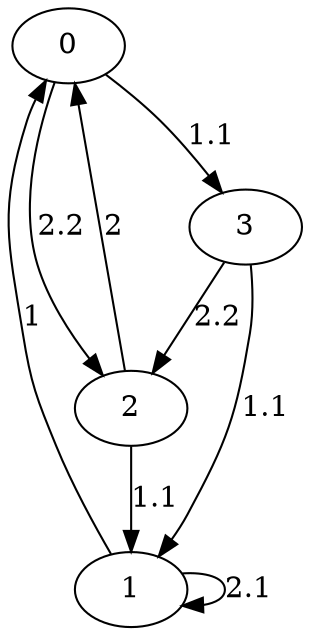 digraph G {
0;
1;
2;
3;
0->3  [label=1.1, weight=1.1];
0->2  [label=2.2, weight=2.2];
1->0  [label=1, weight=1];
1->1  [label=2.1, weight=2.1];
2->1  [label=1.1, weight=1.1];
2->0  [label=2, weight=2];
3->1  [label=1.1, weight=1.1];
3->2  [label=2.2, weight=2.2];
}
